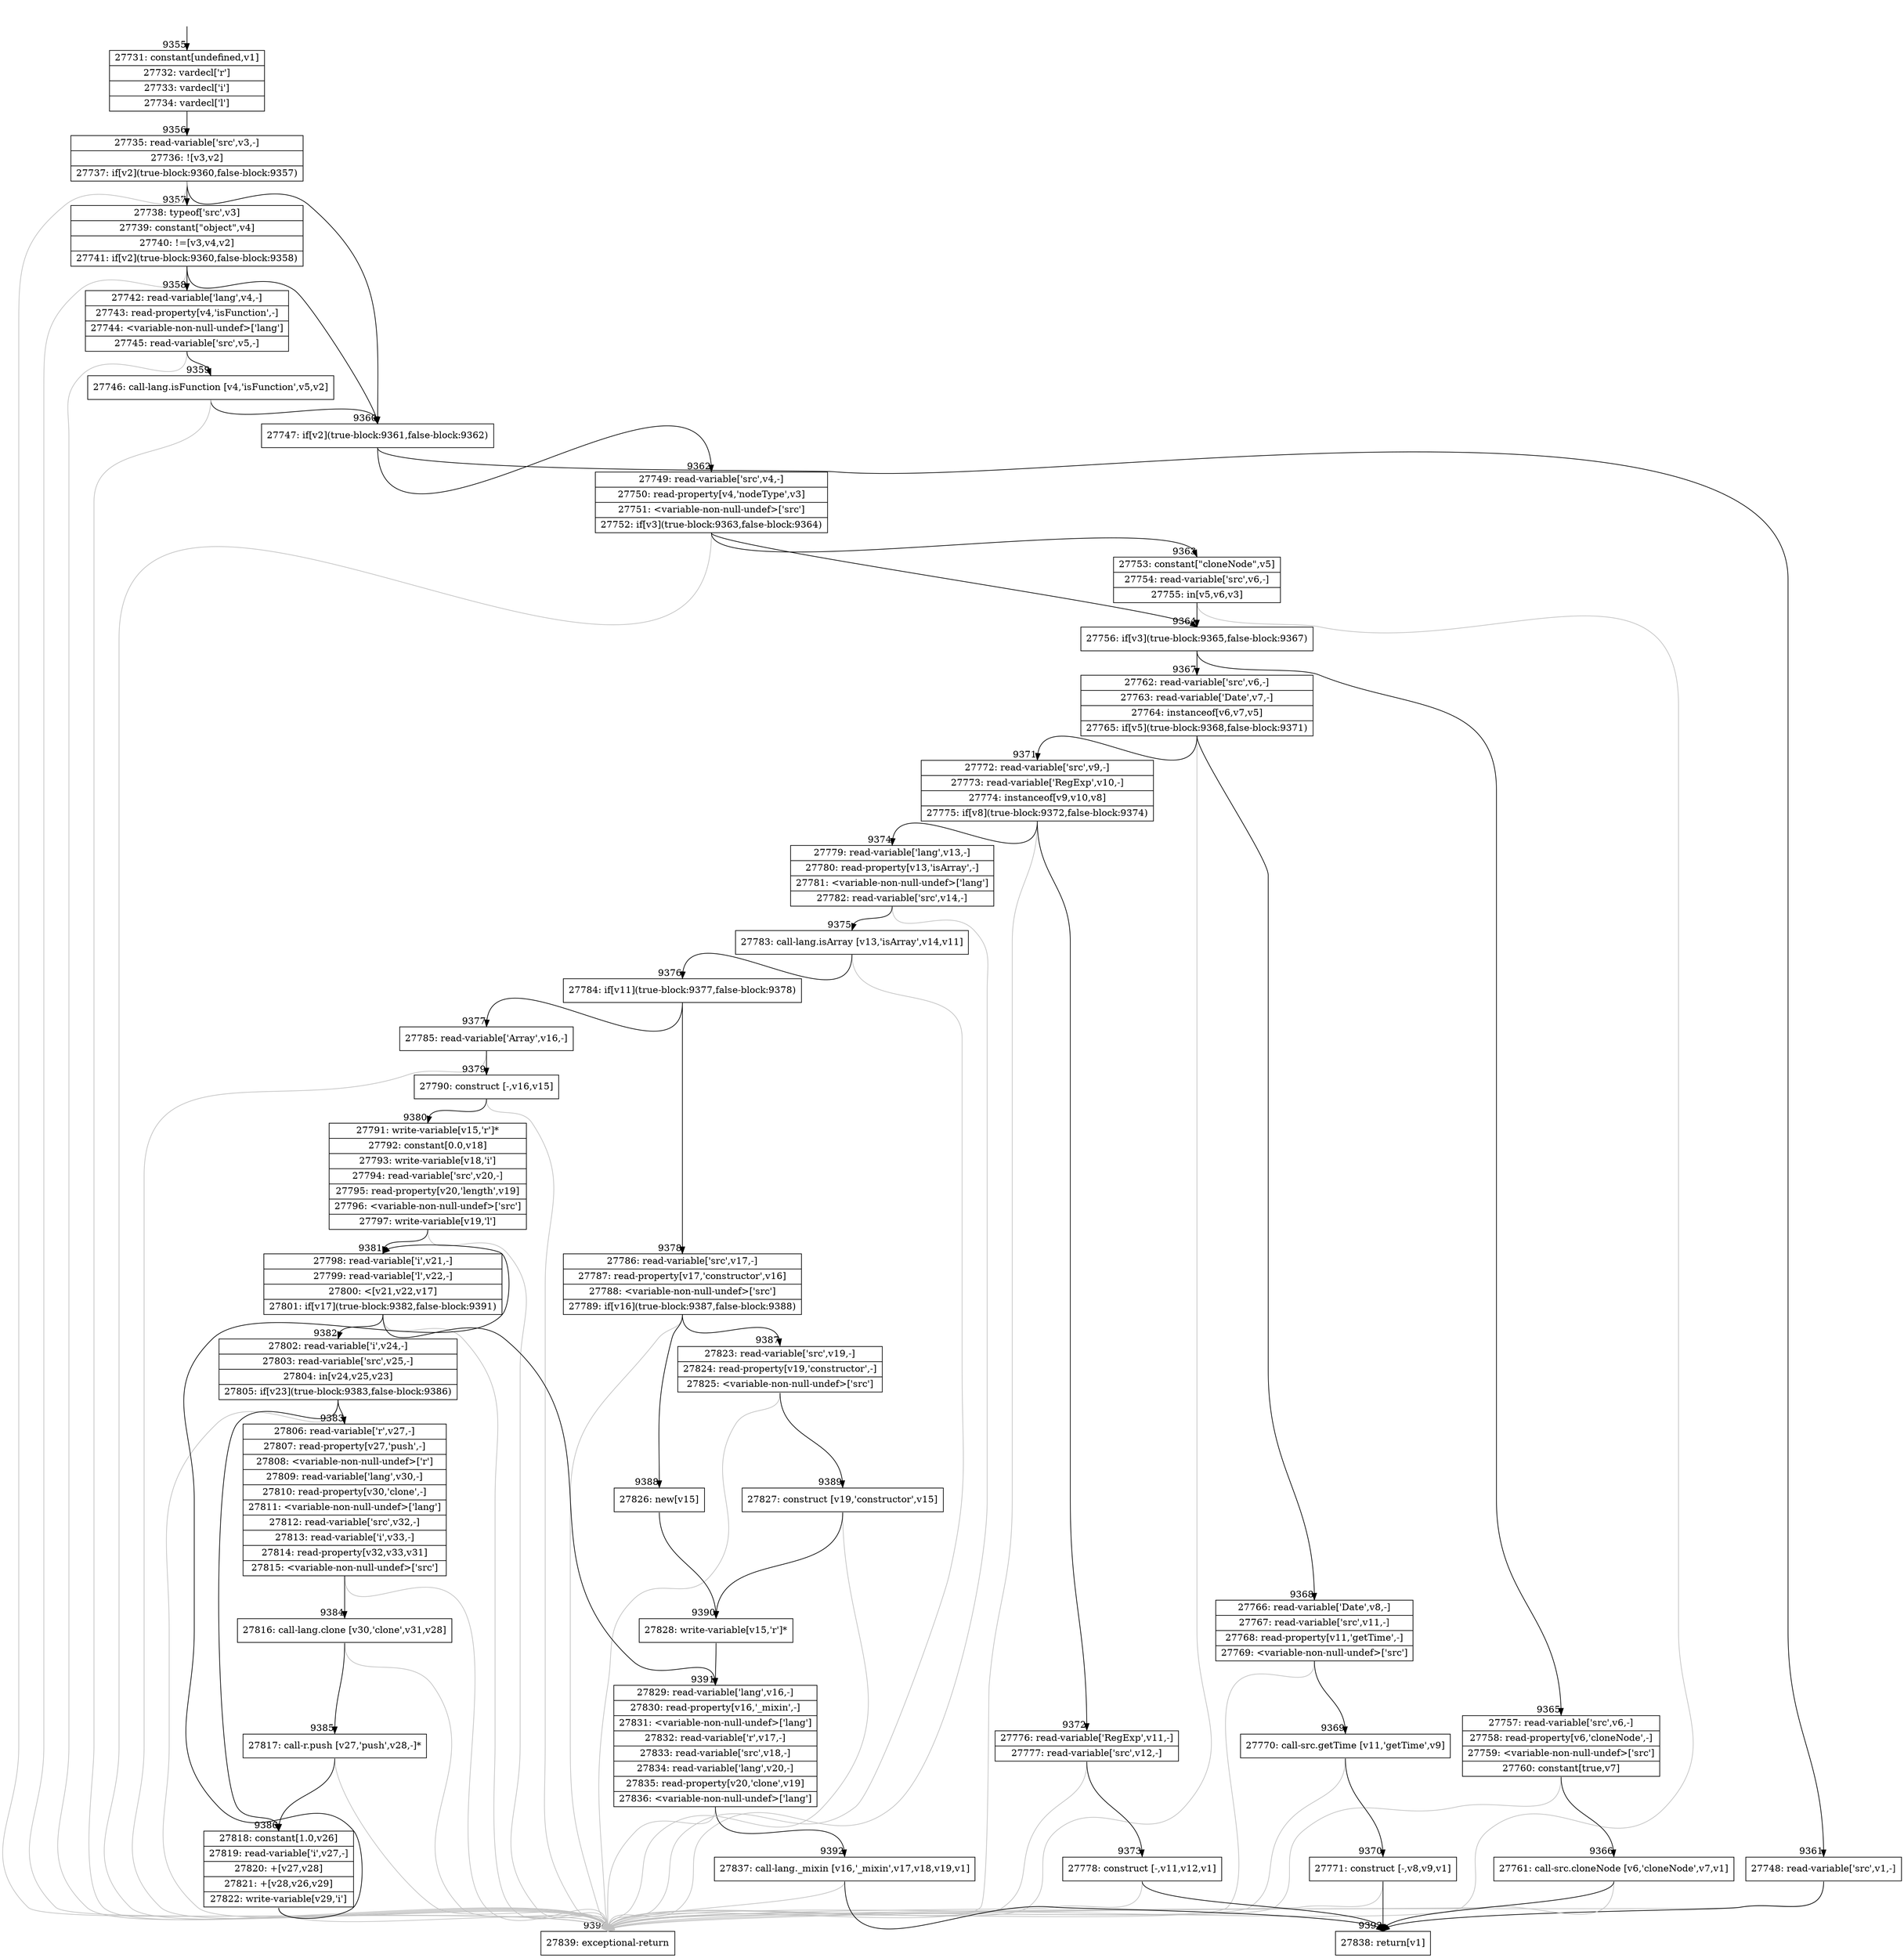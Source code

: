 digraph {
rankdir="TD"
BB_entry644[shape=none,label=""];
BB_entry644 -> BB9355 [tailport=s, headport=n, headlabel="    9355"]
BB9355 [shape=record label="{27731: constant[undefined,v1]|27732: vardecl['r']|27733: vardecl['i']|27734: vardecl['l']}" ] 
BB9355 -> BB9356 [tailport=s, headport=n, headlabel="      9356"]
BB9356 [shape=record label="{27735: read-variable['src',v3,-]|27736: ![v3,v2]|27737: if[v2](true-block:9360,false-block:9357)}" ] 
BB9356 -> BB9360 [tailport=s, headport=n, headlabel="      9360"]
BB9356 -> BB9357 [tailport=s, headport=n, headlabel="      9357"]
BB9356 -> BB9394 [tailport=s, headport=n, color=gray, headlabel="      9394"]
BB9357 [shape=record label="{27738: typeof['src',v3]|27739: constant[\"object\",v4]|27740: !=[v3,v4,v2]|27741: if[v2](true-block:9360,false-block:9358)}" ] 
BB9357 -> BB9360 [tailport=s, headport=n]
BB9357 -> BB9358 [tailport=s, headport=n, headlabel="      9358"]
BB9357 -> BB9394 [tailport=s, headport=n, color=gray]
BB9358 [shape=record label="{27742: read-variable['lang',v4,-]|27743: read-property[v4,'isFunction',-]|27744: \<variable-non-null-undef\>['lang']|27745: read-variable['src',v5,-]}" ] 
BB9358 -> BB9359 [tailport=s, headport=n, headlabel="      9359"]
BB9358 -> BB9394 [tailport=s, headport=n, color=gray]
BB9359 [shape=record label="{27746: call-lang.isFunction [v4,'isFunction',v5,v2]}" ] 
BB9359 -> BB9360 [tailport=s, headport=n]
BB9359 -> BB9394 [tailport=s, headport=n, color=gray]
BB9360 [shape=record label="{27747: if[v2](true-block:9361,false-block:9362)}" ] 
BB9360 -> BB9361 [tailport=s, headport=n, headlabel="      9361"]
BB9360 -> BB9362 [tailport=s, headport=n, headlabel="      9362"]
BB9361 [shape=record label="{27748: read-variable['src',v1,-]}" ] 
BB9361 -> BB9393 [tailport=s, headport=n, headlabel="      9393"]
BB9361 -> BB9394 [tailport=s, headport=n, color=gray]
BB9362 [shape=record label="{27749: read-variable['src',v4,-]|27750: read-property[v4,'nodeType',v3]|27751: \<variable-non-null-undef\>['src']|27752: if[v3](true-block:9363,false-block:9364)}" ] 
BB9362 -> BB9364 [tailport=s, headport=n, headlabel="      9364"]
BB9362 -> BB9363 [tailport=s, headport=n, headlabel="      9363"]
BB9362 -> BB9394 [tailport=s, headport=n, color=gray]
BB9363 [shape=record label="{27753: constant[\"cloneNode\",v5]|27754: read-variable['src',v6,-]|27755: in[v5,v6,v3]}" ] 
BB9363 -> BB9364 [tailport=s, headport=n]
BB9363 -> BB9394 [tailport=s, headport=n, color=gray]
BB9364 [shape=record label="{27756: if[v3](true-block:9365,false-block:9367)}" ] 
BB9364 -> BB9365 [tailport=s, headport=n, headlabel="      9365"]
BB9364 -> BB9367 [tailport=s, headport=n, headlabel="      9367"]
BB9365 [shape=record label="{27757: read-variable['src',v6,-]|27758: read-property[v6,'cloneNode',-]|27759: \<variable-non-null-undef\>['src']|27760: constant[true,v7]}" ] 
BB9365 -> BB9366 [tailport=s, headport=n, headlabel="      9366"]
BB9365 -> BB9394 [tailport=s, headport=n, color=gray]
BB9366 [shape=record label="{27761: call-src.cloneNode [v6,'cloneNode',v7,v1]}" ] 
BB9366 -> BB9393 [tailport=s, headport=n]
BB9366 -> BB9394 [tailport=s, headport=n, color=gray]
BB9367 [shape=record label="{27762: read-variable['src',v6,-]|27763: read-variable['Date',v7,-]|27764: instanceof[v6,v7,v5]|27765: if[v5](true-block:9368,false-block:9371)}" ] 
BB9367 -> BB9368 [tailport=s, headport=n, headlabel="      9368"]
BB9367 -> BB9371 [tailport=s, headport=n, headlabel="      9371"]
BB9367 -> BB9394 [tailport=s, headport=n, color=gray]
BB9368 [shape=record label="{27766: read-variable['Date',v8,-]|27767: read-variable['src',v11,-]|27768: read-property[v11,'getTime',-]|27769: \<variable-non-null-undef\>['src']}" ] 
BB9368 -> BB9369 [tailport=s, headport=n, headlabel="      9369"]
BB9368 -> BB9394 [tailport=s, headport=n, color=gray]
BB9369 [shape=record label="{27770: call-src.getTime [v11,'getTime',v9]}" ] 
BB9369 -> BB9370 [tailport=s, headport=n, headlabel="      9370"]
BB9369 -> BB9394 [tailport=s, headport=n, color=gray]
BB9370 [shape=record label="{27771: construct [-,v8,v9,v1]}" ] 
BB9370 -> BB9393 [tailport=s, headport=n]
BB9370 -> BB9394 [tailport=s, headport=n, color=gray]
BB9371 [shape=record label="{27772: read-variable['src',v9,-]|27773: read-variable['RegExp',v10,-]|27774: instanceof[v9,v10,v8]|27775: if[v8](true-block:9372,false-block:9374)}" ] 
BB9371 -> BB9372 [tailport=s, headport=n, headlabel="      9372"]
BB9371 -> BB9374 [tailport=s, headport=n, headlabel="      9374"]
BB9371 -> BB9394 [tailport=s, headport=n, color=gray]
BB9372 [shape=record label="{27776: read-variable['RegExp',v11,-]|27777: read-variable['src',v12,-]}" ] 
BB9372 -> BB9373 [tailport=s, headport=n, headlabel="      9373"]
BB9372 -> BB9394 [tailport=s, headport=n, color=gray]
BB9373 [shape=record label="{27778: construct [-,v11,v12,v1]}" ] 
BB9373 -> BB9393 [tailport=s, headport=n]
BB9373 -> BB9394 [tailport=s, headport=n, color=gray]
BB9374 [shape=record label="{27779: read-variable['lang',v13,-]|27780: read-property[v13,'isArray',-]|27781: \<variable-non-null-undef\>['lang']|27782: read-variable['src',v14,-]}" ] 
BB9374 -> BB9375 [tailport=s, headport=n, headlabel="      9375"]
BB9374 -> BB9394 [tailport=s, headport=n, color=gray]
BB9375 [shape=record label="{27783: call-lang.isArray [v13,'isArray',v14,v11]}" ] 
BB9375 -> BB9376 [tailport=s, headport=n, headlabel="      9376"]
BB9375 -> BB9394 [tailport=s, headport=n, color=gray]
BB9376 [shape=record label="{27784: if[v11](true-block:9377,false-block:9378)}" ] 
BB9376 -> BB9377 [tailport=s, headport=n, headlabel="      9377"]
BB9376 -> BB9378 [tailport=s, headport=n, headlabel="      9378"]
BB9377 [shape=record label="{27785: read-variable['Array',v16,-]}" ] 
BB9377 -> BB9379 [tailport=s, headport=n, headlabel="      9379"]
BB9377 -> BB9394 [tailport=s, headport=n, color=gray]
BB9378 [shape=record label="{27786: read-variable['src',v17,-]|27787: read-property[v17,'constructor',v16]|27788: \<variable-non-null-undef\>['src']|27789: if[v16](true-block:9387,false-block:9388)}" ] 
BB9378 -> BB9387 [tailport=s, headport=n, headlabel="      9387"]
BB9378 -> BB9388 [tailport=s, headport=n, headlabel="      9388"]
BB9378 -> BB9394 [tailport=s, headport=n, color=gray]
BB9379 [shape=record label="{27790: construct [-,v16,v15]}" ] 
BB9379 -> BB9380 [tailport=s, headport=n, headlabel="      9380"]
BB9379 -> BB9394 [tailport=s, headport=n, color=gray]
BB9380 [shape=record label="{27791: write-variable[v15,'r']*|27792: constant[0.0,v18]|27793: write-variable[v18,'i']|27794: read-variable['src',v20,-]|27795: read-property[v20,'length',v19]|27796: \<variable-non-null-undef\>['src']|27797: write-variable[v19,'l']}" ] 
BB9380 -> BB9381 [tailport=s, headport=n, headlabel="      9381"]
BB9380 -> BB9394 [tailport=s, headport=n, color=gray]
BB9381 [shape=record label="{27798: read-variable['i',v21,-]|27799: read-variable['l',v22,-]|27800: \<[v21,v22,v17]|27801: if[v17](true-block:9382,false-block:9391)}" ] 
BB9381 -> BB9382 [tailport=s, headport=n, headlabel="      9382"]
BB9381 -> BB9391 [tailport=s, headport=n, headlabel="      9391"]
BB9381 -> BB9394 [tailport=s, headport=n, color=gray]
BB9382 [shape=record label="{27802: read-variable['i',v24,-]|27803: read-variable['src',v25,-]|27804: in[v24,v25,v23]|27805: if[v23](true-block:9383,false-block:9386)}" ] 
BB9382 -> BB9383 [tailport=s, headport=n, headlabel="      9383"]
BB9382 -> BB9386 [tailport=s, headport=n, headlabel="      9386"]
BB9382 -> BB9394 [tailport=s, headport=n, color=gray]
BB9383 [shape=record label="{27806: read-variable['r',v27,-]|27807: read-property[v27,'push',-]|27808: \<variable-non-null-undef\>['r']|27809: read-variable['lang',v30,-]|27810: read-property[v30,'clone',-]|27811: \<variable-non-null-undef\>['lang']|27812: read-variable['src',v32,-]|27813: read-variable['i',v33,-]|27814: read-property[v32,v33,v31]|27815: \<variable-non-null-undef\>['src']}" ] 
BB9383 -> BB9384 [tailport=s, headport=n, headlabel="      9384"]
BB9383 -> BB9394 [tailport=s, headport=n, color=gray]
BB9384 [shape=record label="{27816: call-lang.clone [v30,'clone',v31,v28]}" ] 
BB9384 -> BB9385 [tailport=s, headport=n, headlabel="      9385"]
BB9384 -> BB9394 [tailport=s, headport=n, color=gray]
BB9385 [shape=record label="{27817: call-r.push [v27,'push',v28,-]*}" ] 
BB9385 -> BB9386 [tailport=s, headport=n]
BB9385 -> BB9394 [tailport=s, headport=n, color=gray]
BB9386 [shape=record label="{27818: constant[1.0,v26]|27819: read-variable['i',v27,-]|27820: +[v27,v28]|27821: +[v28,v26,v29]|27822: write-variable[v29,'i']}" ] 
BB9386 -> BB9381 [tailport=s, headport=n]
BB9386 -> BB9394 [tailport=s, headport=n, color=gray]
BB9387 [shape=record label="{27823: read-variable['src',v19,-]|27824: read-property[v19,'constructor',-]|27825: \<variable-non-null-undef\>['src']}" ] 
BB9387 -> BB9389 [tailport=s, headport=n, headlabel="      9389"]
BB9387 -> BB9394 [tailport=s, headport=n, color=gray]
BB9388 [shape=record label="{27826: new[v15]}" ] 
BB9388 -> BB9390 [tailport=s, headport=n, headlabel="      9390"]
BB9389 [shape=record label="{27827: construct [v19,'constructor',v15]}" ] 
BB9389 -> BB9390 [tailport=s, headport=n]
BB9389 -> BB9394 [tailport=s, headport=n, color=gray]
BB9390 [shape=record label="{27828: write-variable[v15,'r']*}" ] 
BB9390 -> BB9391 [tailport=s, headport=n]
BB9391 [shape=record label="{27829: read-variable['lang',v16,-]|27830: read-property[v16,'_mixin',-]|27831: \<variable-non-null-undef\>['lang']|27832: read-variable['r',v17,-]|27833: read-variable['src',v18,-]|27834: read-variable['lang',v20,-]|27835: read-property[v20,'clone',v19]|27836: \<variable-non-null-undef\>['lang']}" ] 
BB9391 -> BB9392 [tailport=s, headport=n, headlabel="      9392"]
BB9391 -> BB9394 [tailport=s, headport=n, color=gray]
BB9392 [shape=record label="{27837: call-lang._mixin [v16,'_mixin',v17,v18,v19,v1]}" ] 
BB9392 -> BB9393 [tailport=s, headport=n]
BB9392 -> BB9394 [tailport=s, headport=n, color=gray]
BB9393 [shape=record label="{27838: return[v1]}" ] 
BB9394 [shape=record label="{27839: exceptional-return}" ] 
//#$~ 13117
}
